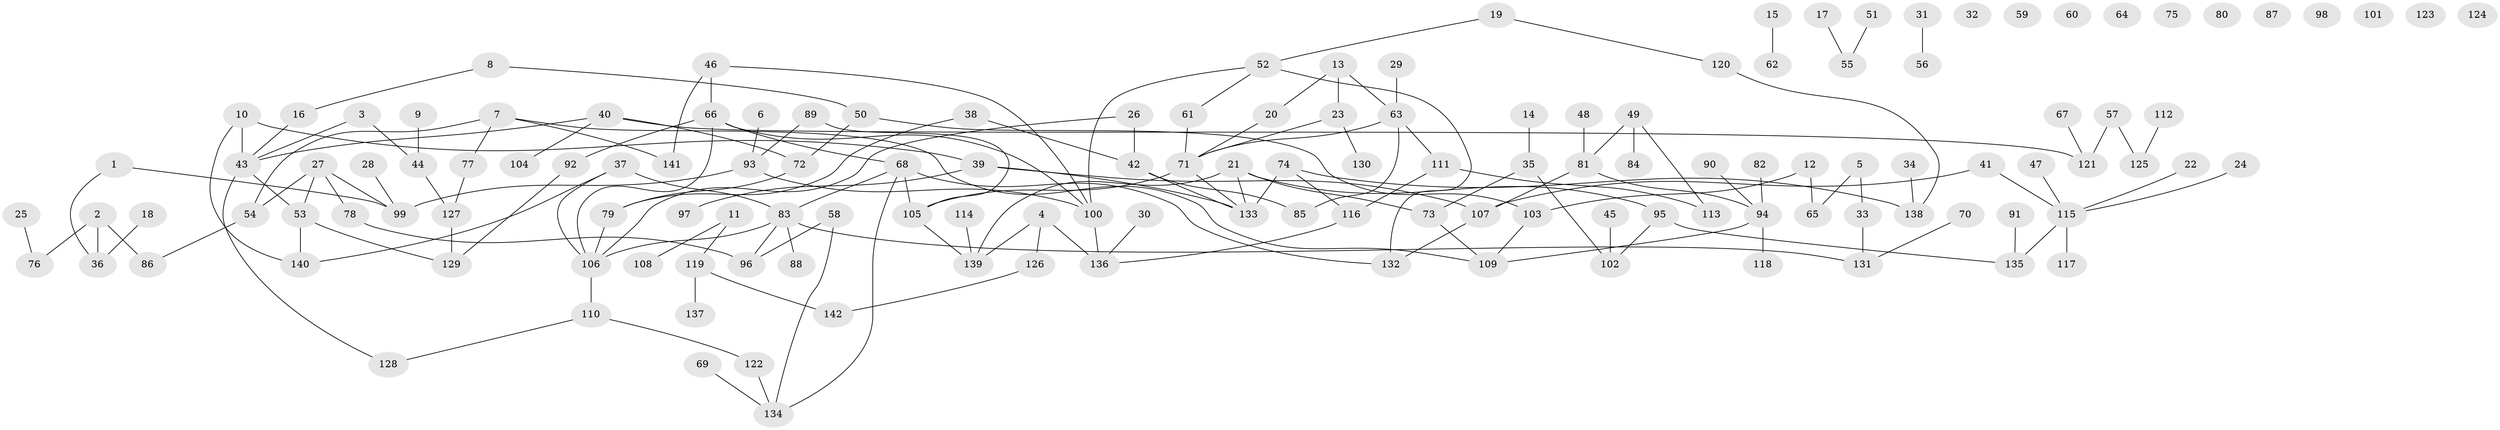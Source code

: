 // coarse degree distribution, {1: 0.32941176470588235, 2: 0.18823529411764706, 0: 0.12941176470588237, 5: 0.10588235294117647, 6: 0.047058823529411764, 4: 0.11764705882352941, 3: 0.07058823529411765, 7: 0.011764705882352941}
// Generated by graph-tools (version 1.1) at 2025/43/03/04/25 21:43:54]
// undirected, 142 vertices, 165 edges
graph export_dot {
graph [start="1"]
  node [color=gray90,style=filled];
  1;
  2;
  3;
  4;
  5;
  6;
  7;
  8;
  9;
  10;
  11;
  12;
  13;
  14;
  15;
  16;
  17;
  18;
  19;
  20;
  21;
  22;
  23;
  24;
  25;
  26;
  27;
  28;
  29;
  30;
  31;
  32;
  33;
  34;
  35;
  36;
  37;
  38;
  39;
  40;
  41;
  42;
  43;
  44;
  45;
  46;
  47;
  48;
  49;
  50;
  51;
  52;
  53;
  54;
  55;
  56;
  57;
  58;
  59;
  60;
  61;
  62;
  63;
  64;
  65;
  66;
  67;
  68;
  69;
  70;
  71;
  72;
  73;
  74;
  75;
  76;
  77;
  78;
  79;
  80;
  81;
  82;
  83;
  84;
  85;
  86;
  87;
  88;
  89;
  90;
  91;
  92;
  93;
  94;
  95;
  96;
  97;
  98;
  99;
  100;
  101;
  102;
  103;
  104;
  105;
  106;
  107;
  108;
  109;
  110;
  111;
  112;
  113;
  114;
  115;
  116;
  117;
  118;
  119;
  120;
  121;
  122;
  123;
  124;
  125;
  126;
  127;
  128;
  129;
  130;
  131;
  132;
  133;
  134;
  135;
  136;
  137;
  138;
  139;
  140;
  141;
  142;
  1 -- 36;
  1 -- 99;
  2 -- 36;
  2 -- 76;
  2 -- 86;
  3 -- 43;
  3 -- 44;
  4 -- 126;
  4 -- 136;
  4 -- 139;
  5 -- 33;
  5 -- 65;
  6 -- 93;
  7 -- 54;
  7 -- 77;
  7 -- 109;
  7 -- 141;
  8 -- 16;
  8 -- 50;
  9 -- 44;
  10 -- 39;
  10 -- 43;
  10 -- 140;
  11 -- 108;
  11 -- 119;
  12 -- 65;
  12 -- 103;
  13 -- 20;
  13 -- 23;
  13 -- 63;
  14 -- 35;
  15 -- 62;
  16 -- 43;
  17 -- 55;
  18 -- 36;
  19 -- 52;
  19 -- 120;
  20 -- 71;
  21 -- 73;
  21 -- 95;
  21 -- 133;
  21 -- 139;
  22 -- 115;
  23 -- 71;
  23 -- 130;
  24 -- 115;
  25 -- 76;
  26 -- 42;
  26 -- 106;
  27 -- 53;
  27 -- 54;
  27 -- 78;
  27 -- 99;
  28 -- 99;
  29 -- 63;
  30 -- 136;
  31 -- 56;
  33 -- 131;
  34 -- 138;
  35 -- 73;
  35 -- 102;
  37 -- 83;
  37 -- 106;
  37 -- 140;
  38 -- 42;
  38 -- 79;
  39 -- 97;
  39 -- 107;
  39 -- 133;
  40 -- 43;
  40 -- 72;
  40 -- 104;
  40 -- 121;
  41 -- 107;
  41 -- 115;
  42 -- 85;
  42 -- 133;
  43 -- 53;
  43 -- 128;
  44 -- 127;
  45 -- 102;
  46 -- 66;
  46 -- 100;
  46 -- 141;
  47 -- 115;
  48 -- 81;
  49 -- 81;
  49 -- 84;
  49 -- 113;
  50 -- 72;
  50 -- 103;
  51 -- 55;
  52 -- 61;
  52 -- 100;
  52 -- 132;
  53 -- 129;
  53 -- 140;
  54 -- 86;
  57 -- 121;
  57 -- 125;
  58 -- 96;
  58 -- 134;
  61 -- 71;
  63 -- 71;
  63 -- 85;
  63 -- 111;
  66 -- 68;
  66 -- 92;
  66 -- 100;
  66 -- 106;
  67 -- 121;
  68 -- 83;
  68 -- 105;
  68 -- 132;
  68 -- 134;
  69 -- 134;
  70 -- 131;
  71 -- 105;
  71 -- 133;
  72 -- 79;
  73 -- 109;
  74 -- 116;
  74 -- 133;
  74 -- 138;
  77 -- 127;
  78 -- 96;
  79 -- 106;
  81 -- 94;
  81 -- 107;
  82 -- 94;
  83 -- 88;
  83 -- 96;
  83 -- 106;
  83 -- 131;
  89 -- 93;
  89 -- 105;
  90 -- 94;
  91 -- 135;
  92 -- 129;
  93 -- 99;
  93 -- 100;
  94 -- 109;
  94 -- 118;
  95 -- 102;
  95 -- 135;
  100 -- 136;
  103 -- 109;
  105 -- 139;
  106 -- 110;
  107 -- 132;
  110 -- 122;
  110 -- 128;
  111 -- 113;
  111 -- 116;
  112 -- 125;
  114 -- 139;
  115 -- 117;
  115 -- 135;
  116 -- 136;
  119 -- 137;
  119 -- 142;
  120 -- 138;
  122 -- 134;
  126 -- 142;
  127 -- 129;
}
